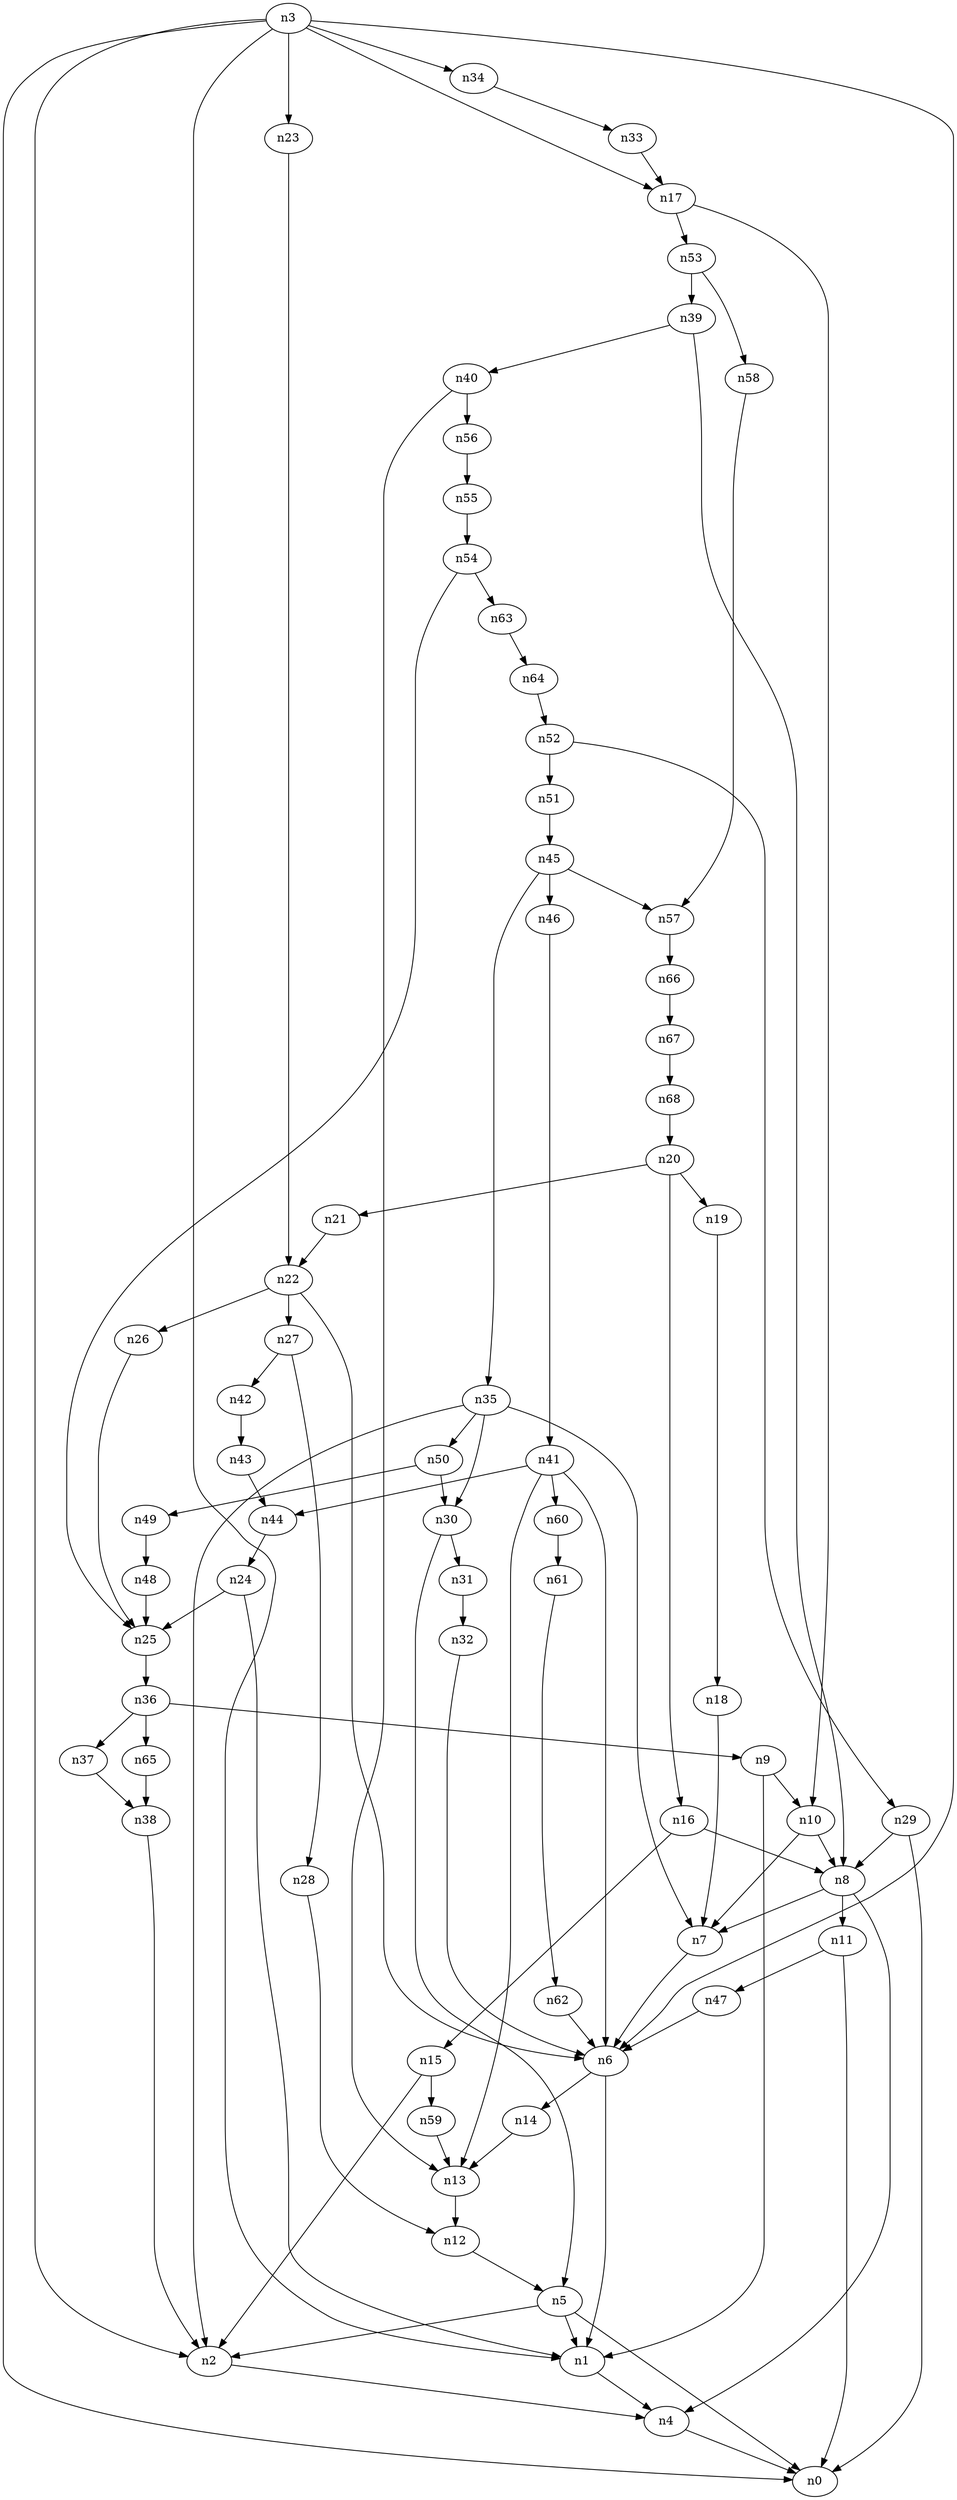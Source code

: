 digraph G {
	n1 -> n4	 [_graphml_id=e4];
	n2 -> n4	 [_graphml_id=e7];
	n3 -> n0	 [_graphml_id=e0];
	n3 -> n1	 [_graphml_id=e3];
	n3 -> n2	 [_graphml_id=e6];
	n3 -> n6	 [_graphml_id=e9];
	n3 -> n17	 [_graphml_id=e26];
	n3 -> n23	 [_graphml_id=e37];
	n3 -> n34	 [_graphml_id=e53];
	n4 -> n0	 [_graphml_id=e1];
	n5 -> n0	 [_graphml_id=e2];
	n5 -> n1	 [_graphml_id=e5];
	n5 -> n2	 [_graphml_id=e8];
	n6 -> n1	 [_graphml_id=e28];
	n6 -> n14	 [_graphml_id=e22];
	n7 -> n6	 [_graphml_id=e10];
	n8 -> n4	 [_graphml_id=e12];
	n8 -> n7	 [_graphml_id=e11];
	n8 -> n11	 [_graphml_id=e16];
	n9 -> n1	 [_graphml_id=e13];
	n9 -> n10	 [_graphml_id=e14];
	n10 -> n7	 [_graphml_id=e18];
	n10 -> n8	 [_graphml_id=e15];
	n11 -> n0	 [_graphml_id=e17];
	n11 -> n47	 [_graphml_id=e75];
	n12 -> n5	 [_graphml_id=e19];
	n13 -> n12	 [_graphml_id=e20];
	n14 -> n13	 [_graphml_id=e21];
	n15 -> n2	 [_graphml_id=e23];
	n15 -> n59	 [_graphml_id=e92];
	n16 -> n8	 [_graphml_id=e25];
	n16 -> n15	 [_graphml_id=e24];
	n17 -> n10	 [_graphml_id=e27];
	n17 -> n53	 [_graphml_id=e83];
	n18 -> n7	 [_graphml_id=e29];
	n19 -> n18	 [_graphml_id=e30];
	n20 -> n16	 [_graphml_id=e32];
	n20 -> n19	 [_graphml_id=e31];
	n20 -> n21	 [_graphml_id=e33];
	n21 -> n22	 [_graphml_id=e34];
	n22 -> n6	 [_graphml_id=e35];
	n22 -> n26	 [_graphml_id=e41];
	n22 -> n27	 [_graphml_id=e42];
	n23 -> n22	 [_graphml_id=e36];
	n24 -> n1	 [_graphml_id=e38];
	n24 -> n25	 [_graphml_id=e39];
	n25 -> n36	 [_graphml_id=e66];
	n26 -> n25	 [_graphml_id=e40];
	n27 -> n28	 [_graphml_id=e43];
	n27 -> n42	 [_graphml_id=e67];
	n28 -> n12	 [_graphml_id=e44];
	n29 -> n0	 [_graphml_id=e45];
	n29 -> n8	 [_graphml_id=e46];
	n30 -> n5	 [_graphml_id=e47];
	n30 -> n31	 [_graphml_id=e48];
	n31 -> n32	 [_graphml_id=e49];
	n32 -> n6	 [_graphml_id=e50];
	n33 -> n17	 [_graphml_id=e51];
	n34 -> n33	 [_graphml_id=e52];
	n35 -> n2	 [_graphml_id=e54];
	n35 -> n7	 [_graphml_id=e55];
	n35 -> n30	 [_graphml_id=e56];
	n35 -> n50	 [_graphml_id=e94];
	n36 -> n9	 [_graphml_id=e57];
	n36 -> n37	 [_graphml_id=e58];
	n36 -> n65	 [_graphml_id=e102];
	n37 -> n38	 [_graphml_id=e59];
	n38 -> n2	 [_graphml_id=e60];
	n39 -> n8	 [_graphml_id=e61];
	n39 -> n40	 [_graphml_id=e62];
	n40 -> n13	 [_graphml_id=e63];
	n40 -> n56	 [_graphml_id=e88];
	n41 -> n6	 [_graphml_id=e64];
	n41 -> n13	 [_graphml_id=e65];
	n41 -> n44	 [_graphml_id=e104];
	n41 -> n60	 [_graphml_id=e95];
	n42 -> n43	 [_graphml_id=e68];
	n43 -> n44	 [_graphml_id=e69];
	n44 -> n24	 [_graphml_id=e70];
	n45 -> n35	 [_graphml_id=e71];
	n45 -> n46	 [_graphml_id=e72];
	n45 -> n57	 [_graphml_id=e89];
	n46 -> n41	 [_graphml_id=e73];
	n47 -> n6	 [_graphml_id=e74];
	n48 -> n25	 [_graphml_id=e76];
	n49 -> n48	 [_graphml_id=e77];
	n50 -> n30	 [_graphml_id=e79];
	n50 -> n49	 [_graphml_id=e78];
	n51 -> n45	 [_graphml_id=e80];
	n52 -> n29	 [_graphml_id=e82];
	n52 -> n51	 [_graphml_id=e81];
	n53 -> n39	 [_graphml_id=e84];
	n53 -> n58	 [_graphml_id=e91];
	n54 -> n25	 [_graphml_id=e85];
	n54 -> n63	 [_graphml_id=e99];
	n55 -> n54	 [_graphml_id=e86];
	n56 -> n55	 [_graphml_id=e87];
	n57 -> n66	 [_graphml_id=e105];
	n58 -> n57	 [_graphml_id=e90];
	n59 -> n13	 [_graphml_id=e93];
	n60 -> n61	 [_graphml_id=e96];
	n61 -> n62	 [_graphml_id=e97];
	n62 -> n6	 [_graphml_id=e98];
	n63 -> n64	 [_graphml_id=e100];
	n64 -> n52	 [_graphml_id=e101];
	n65 -> n38	 [_graphml_id=e103];
	n66 -> n67	 [_graphml_id=e106];
	n67 -> n68	 [_graphml_id=e107];
	n68 -> n20	 [_graphml_id=e108];
}

